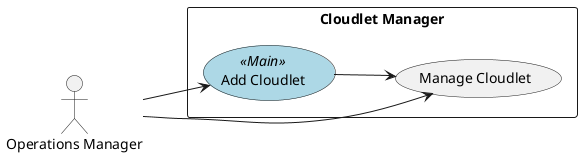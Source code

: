 @startuml

left to right direction

skinparam usecase {
  BackgroudnColor #ffffaa
  BackgroundColor<<Main>> #lightblue
}
actor :Operations Manager:

rectangle "Cloudlet Manager" {
UseCase UC1 <<Main>> as "Add Cloudlet"
UseCase UC2  as "Manage Cloudlet"

UC1 --> UC2
}

:Operations Manager: --> UC1
:Operations Manager: --> UC2

@enduml
